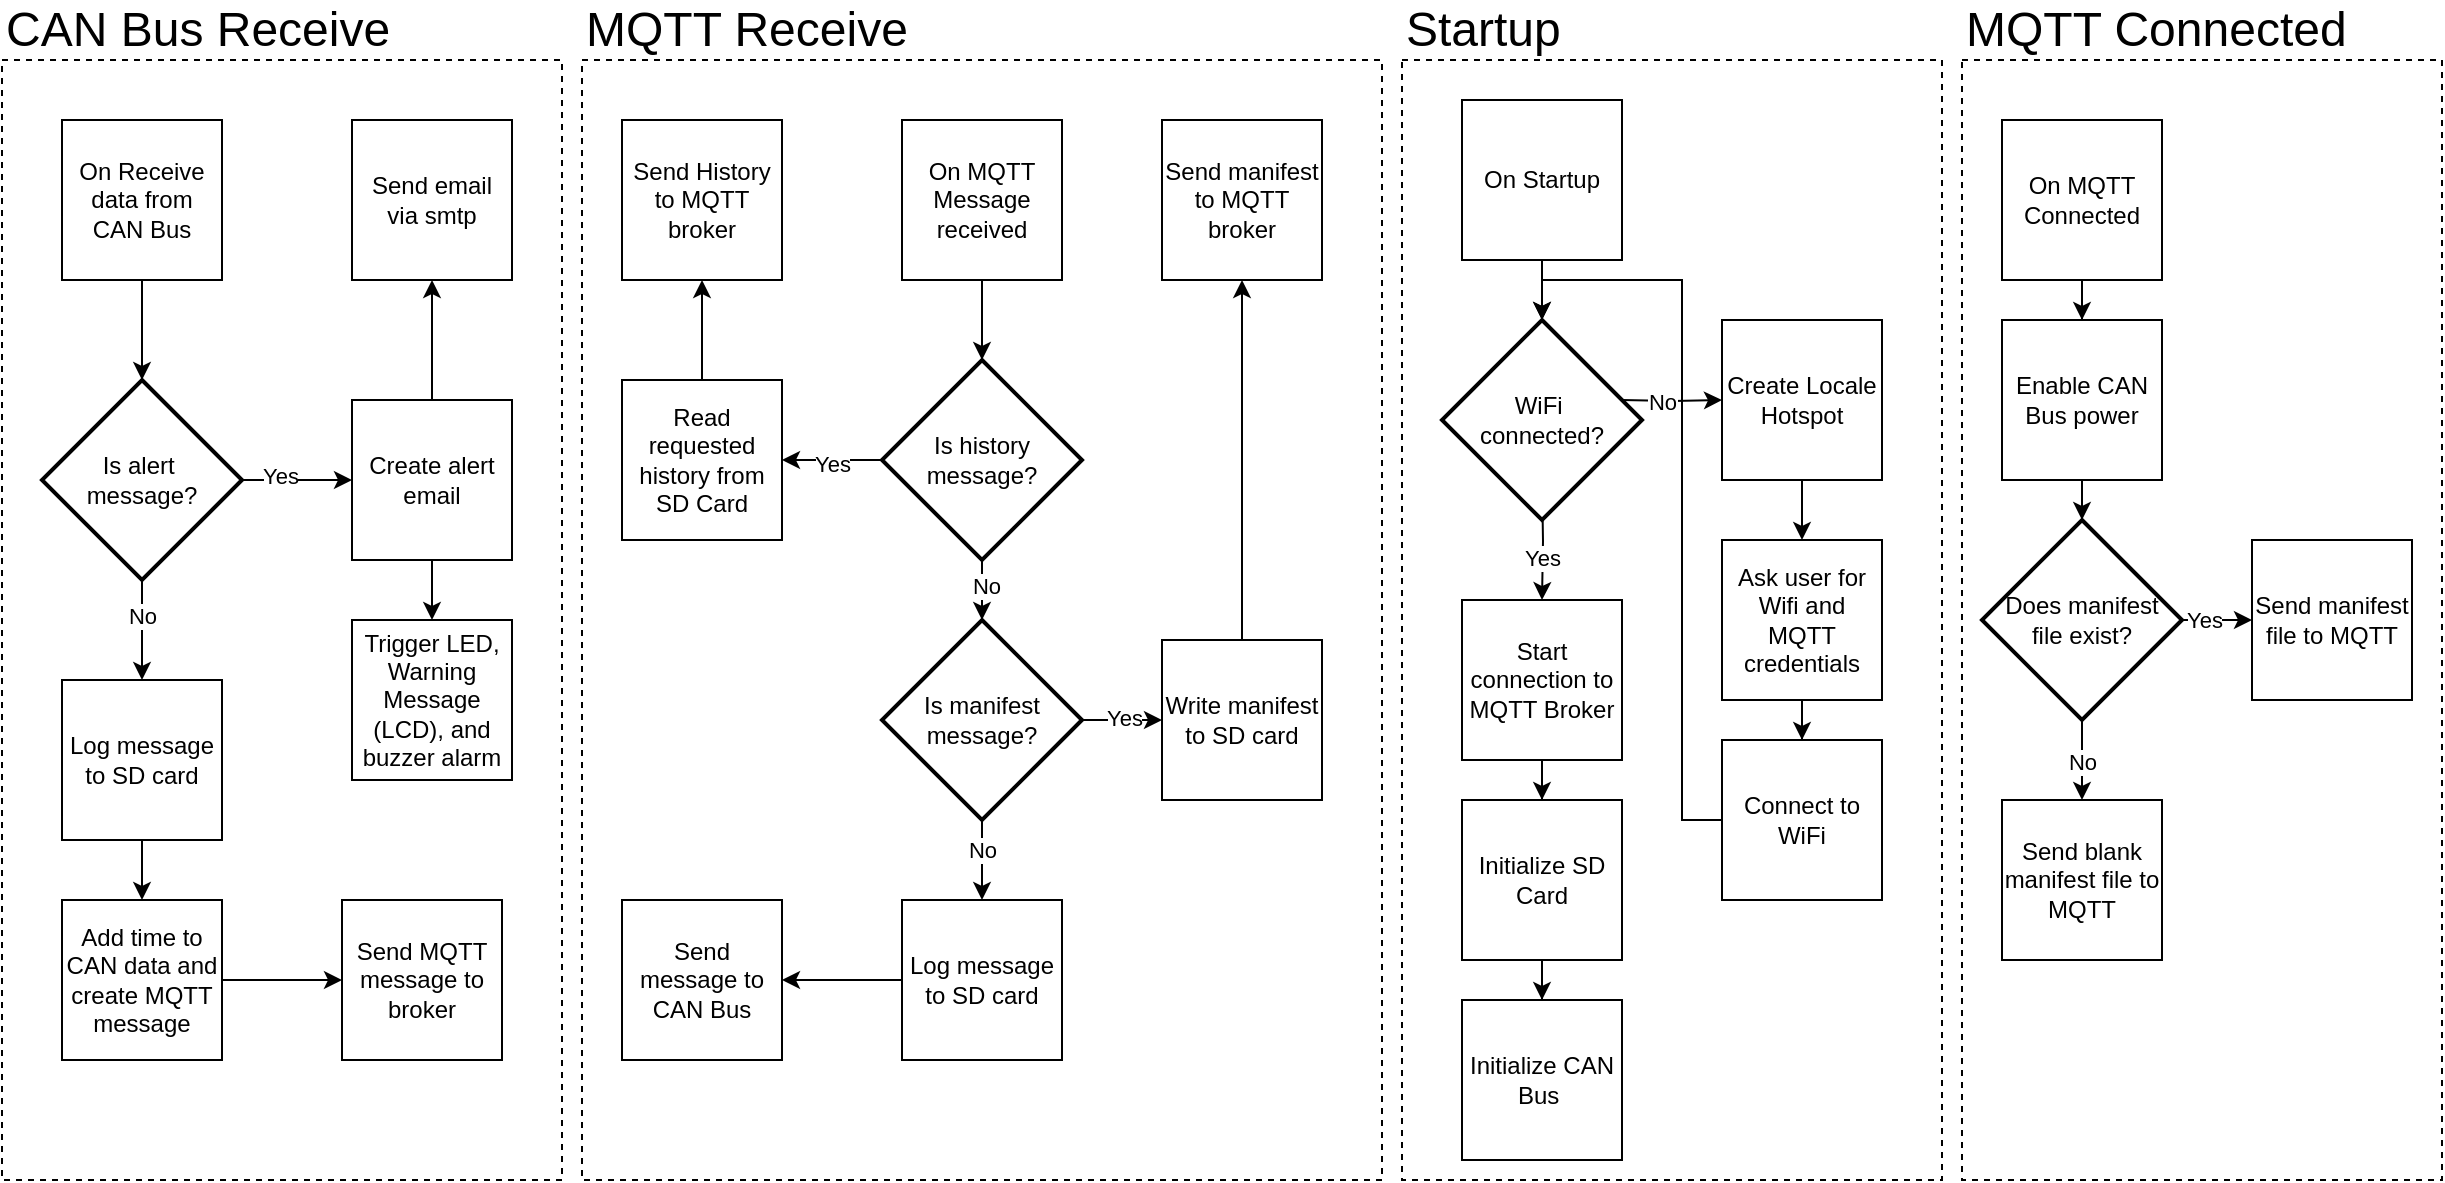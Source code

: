<mxfile version="24.7.17">
  <diagram name="Page-1" id="_69wd4MO4qhwef4OT_Hl">
    <mxGraphModel dx="2074" dy="1106" grid="1" gridSize="10" guides="1" tooltips="1" connect="1" arrows="1" fold="1" page="1" pageScale="1" pageWidth="850" pageHeight="1100" math="0" shadow="0">
      <root>
        <mxCell id="0" />
        <mxCell id="1" parent="0" />
        <mxCell id="N35h9-cBafH8fg99xRr--18" value="" style="rounded=0;whiteSpace=wrap;html=1;fillColor=none;dashed=1;" parent="1" vertex="1">
          <mxGeometry x="770" y="110" width="270" height="560" as="geometry" />
        </mxCell>
        <mxCell id="N35h9-cBafH8fg99xRr--16" value="" style="rounded=0;whiteSpace=wrap;html=1;fillColor=none;dashed=1;" parent="1" vertex="1">
          <mxGeometry x="70" y="110" width="280" height="560" as="geometry" />
        </mxCell>
        <mxCell id="yh2XA47eHOq_oyV-jMpu-8" value="On Receive data from CAN Bus" style="whiteSpace=wrap;html=1;aspect=fixed;" parent="1" vertex="1">
          <mxGeometry x="100" y="140" width="80" height="80" as="geometry" />
        </mxCell>
        <mxCell id="yh2XA47eHOq_oyV-jMpu-14" style="edgeStyle=orthogonalEdgeStyle;rounded=0;orthogonalLoop=1;jettySize=auto;html=1;" parent="1" source="yh2XA47eHOq_oyV-jMpu-11" target="yh2XA47eHOq_oyV-jMpu-13" edge="1">
          <mxGeometry relative="1" as="geometry" />
        </mxCell>
        <mxCell id="yh2XA47eHOq_oyV-jMpu-70" style="edgeStyle=orthogonalEdgeStyle;rounded=0;orthogonalLoop=1;jettySize=auto;html=1;" parent="1" source="yh2XA47eHOq_oyV-jMpu-11" target="yh2XA47eHOq_oyV-jMpu-69" edge="1">
          <mxGeometry relative="1" as="geometry" />
        </mxCell>
        <mxCell id="yh2XA47eHOq_oyV-jMpu-11" value="Create alert email" style="whiteSpace=wrap;html=1;aspect=fixed;" parent="1" vertex="1">
          <mxGeometry x="245" y="280" width="80" height="80" as="geometry" />
        </mxCell>
        <mxCell id="yh2XA47eHOq_oyV-jMpu-13" value="Send email via smtp" style="whiteSpace=wrap;html=1;aspect=fixed;" parent="1" vertex="1">
          <mxGeometry x="245" y="140" width="80" height="80" as="geometry" />
        </mxCell>
        <mxCell id="yh2XA47eHOq_oyV-jMpu-56" style="edgeStyle=orthogonalEdgeStyle;rounded=0;orthogonalLoop=1;jettySize=auto;html=1;" parent="1" source="yh2XA47eHOq_oyV-jMpu-15" target="yh2XA47eHOq_oyV-jMpu-20" edge="1">
          <mxGeometry relative="1" as="geometry" />
        </mxCell>
        <mxCell id="yh2XA47eHOq_oyV-jMpu-15" value="Add time to CAN data and create MQTT message" style="whiteSpace=wrap;html=1;aspect=fixed;" parent="1" vertex="1">
          <mxGeometry x="100" y="530" width="80" height="80" as="geometry" />
        </mxCell>
        <mxCell id="yh2XA47eHOq_oyV-jMpu-20" value="Send MQTT message to broker" style="whiteSpace=wrap;html=1;aspect=fixed;" parent="1" vertex="1">
          <mxGeometry x="240" y="530" width="80" height="80" as="geometry" />
        </mxCell>
        <mxCell id="yh2XA47eHOq_oyV-jMpu-29" style="edgeStyle=orthogonalEdgeStyle;rounded=0;orthogonalLoop=1;jettySize=auto;html=1;" parent="1" source="yh2XA47eHOq_oyV-jMpu-22" target="yh2XA47eHOq_oyV-jMpu-28" edge="1">
          <mxGeometry relative="1" as="geometry" />
        </mxCell>
        <mxCell id="yh2XA47eHOq_oyV-jMpu-22" value="On MQTT Message received" style="whiteSpace=wrap;html=1;aspect=fixed;" parent="1" vertex="1">
          <mxGeometry x="520" y="140" width="80" height="80" as="geometry" />
        </mxCell>
        <mxCell id="yh2XA47eHOq_oyV-jMpu-27" style="edgeStyle=orthogonalEdgeStyle;rounded=0;orthogonalLoop=1;jettySize=auto;html=1;entryX=0;entryY=0.5;entryDx=0;entryDy=0;" parent="1" source="yh2XA47eHOq_oyV-jMpu-24" target="yh2XA47eHOq_oyV-jMpu-11" edge="1">
          <mxGeometry relative="1" as="geometry" />
        </mxCell>
        <mxCell id="yh2XA47eHOq_oyV-jMpu-55" value="Yes" style="edgeLabel;html=1;align=center;verticalAlign=middle;resizable=0;points=[];" parent="yh2XA47eHOq_oyV-jMpu-27" vertex="1" connectable="0">
          <mxGeometry x="-0.306" y="2" relative="1" as="geometry">
            <mxPoint as="offset" />
          </mxGeometry>
        </mxCell>
        <mxCell id="yh2XA47eHOq_oyV-jMpu-52" style="edgeStyle=orthogonalEdgeStyle;rounded=0;orthogonalLoop=1;jettySize=auto;html=1;entryX=0.5;entryY=0;entryDx=0;entryDy=0;" parent="1" source="yh2XA47eHOq_oyV-jMpu-24" target="yh2XA47eHOq_oyV-jMpu-51" edge="1">
          <mxGeometry relative="1" as="geometry" />
        </mxCell>
        <mxCell id="yh2XA47eHOq_oyV-jMpu-54" value="No" style="edgeLabel;html=1;align=center;verticalAlign=middle;resizable=0;points=[];" parent="yh2XA47eHOq_oyV-jMpu-52" vertex="1" connectable="0">
          <mxGeometry x="-0.276" relative="1" as="geometry">
            <mxPoint as="offset" />
          </mxGeometry>
        </mxCell>
        <mxCell id="yh2XA47eHOq_oyV-jMpu-24" value="Is alert&amp;nbsp;&lt;div&gt;message?&lt;/div&gt;" style="strokeWidth=2;html=1;shape=mxgraph.flowchart.decision;whiteSpace=wrap;" parent="1" vertex="1">
          <mxGeometry x="90" y="270" width="100" height="100" as="geometry" />
        </mxCell>
        <mxCell id="yh2XA47eHOq_oyV-jMpu-25" style="edgeStyle=orthogonalEdgeStyle;rounded=0;orthogonalLoop=1;jettySize=auto;html=1;entryX=0.5;entryY=0;entryDx=0;entryDy=0;entryPerimeter=0;" parent="1" source="yh2XA47eHOq_oyV-jMpu-8" target="yh2XA47eHOq_oyV-jMpu-24" edge="1">
          <mxGeometry relative="1" as="geometry" />
        </mxCell>
        <mxCell id="yh2XA47eHOq_oyV-jMpu-31" style="edgeStyle=orthogonalEdgeStyle;rounded=0;orthogonalLoop=1;jettySize=auto;html=1;entryX=1;entryY=0.5;entryDx=0;entryDy=0;" parent="1" source="yh2XA47eHOq_oyV-jMpu-28" target="yh2XA47eHOq_oyV-jMpu-30" edge="1">
          <mxGeometry relative="1" as="geometry" />
        </mxCell>
        <mxCell id="yh2XA47eHOq_oyV-jMpu-41" value="Yes" style="edgeLabel;html=1;align=center;verticalAlign=middle;resizable=0;points=[];" parent="yh2XA47eHOq_oyV-jMpu-31" vertex="1" connectable="0">
          <mxGeometry y="2" relative="1" as="geometry">
            <mxPoint as="offset" />
          </mxGeometry>
        </mxCell>
        <mxCell id="yh2XA47eHOq_oyV-jMpu-28" value="Is history&lt;div&gt;message?&lt;/div&gt;" style="strokeWidth=2;html=1;shape=mxgraph.flowchart.decision;whiteSpace=wrap;" parent="1" vertex="1">
          <mxGeometry x="510" y="260" width="100" height="100" as="geometry" />
        </mxCell>
        <mxCell id="yh2XA47eHOq_oyV-jMpu-33" style="edgeStyle=orthogonalEdgeStyle;rounded=0;orthogonalLoop=1;jettySize=auto;html=1;" parent="1" source="yh2XA47eHOq_oyV-jMpu-30" target="yh2XA47eHOq_oyV-jMpu-32" edge="1">
          <mxGeometry relative="1" as="geometry" />
        </mxCell>
        <mxCell id="yh2XA47eHOq_oyV-jMpu-30" value="Read requested history from SD Card" style="whiteSpace=wrap;html=1;aspect=fixed;" parent="1" vertex="1">
          <mxGeometry x="380" y="270" width="80" height="80" as="geometry" />
        </mxCell>
        <mxCell id="yh2XA47eHOq_oyV-jMpu-32" value="Send History to MQTT broker" style="whiteSpace=wrap;html=1;aspect=fixed;" parent="1" vertex="1">
          <mxGeometry x="380" y="140" width="80" height="80" as="geometry" />
        </mxCell>
        <mxCell id="yh2XA47eHOq_oyV-jMpu-37" style="edgeStyle=orthogonalEdgeStyle;rounded=0;orthogonalLoop=1;jettySize=auto;html=1;entryX=0;entryY=0.5;entryDx=0;entryDy=0;" parent="1" source="yh2XA47eHOq_oyV-jMpu-34" target="yh2XA47eHOq_oyV-jMpu-36" edge="1">
          <mxGeometry relative="1" as="geometry" />
        </mxCell>
        <mxCell id="yh2XA47eHOq_oyV-jMpu-40" value="Yes" style="edgeLabel;html=1;align=center;verticalAlign=middle;resizable=0;points=[];" parent="yh2XA47eHOq_oyV-jMpu-37" vertex="1" connectable="0">
          <mxGeometry x="0.042" y="1" relative="1" as="geometry">
            <mxPoint as="offset" />
          </mxGeometry>
        </mxCell>
        <mxCell id="yh2XA47eHOq_oyV-jMpu-34" value="Is manifest&lt;div&gt;message?&lt;/div&gt;" style="strokeWidth=2;html=1;shape=mxgraph.flowchart.decision;whiteSpace=wrap;" parent="1" vertex="1">
          <mxGeometry x="510" y="390" width="100" height="100" as="geometry" />
        </mxCell>
        <mxCell id="yh2XA47eHOq_oyV-jMpu-35" style="edgeStyle=orthogonalEdgeStyle;rounded=0;orthogonalLoop=1;jettySize=auto;html=1;entryX=0.5;entryY=0;entryDx=0;entryDy=0;entryPerimeter=0;" parent="1" source="yh2XA47eHOq_oyV-jMpu-28" target="yh2XA47eHOq_oyV-jMpu-34" edge="1">
          <mxGeometry relative="1" as="geometry" />
        </mxCell>
        <mxCell id="yh2XA47eHOq_oyV-jMpu-42" value="No" style="edgeLabel;html=1;align=center;verticalAlign=middle;resizable=0;points=[];" parent="yh2XA47eHOq_oyV-jMpu-35" vertex="1" connectable="0">
          <mxGeometry x="0.307" y="2" relative="1" as="geometry">
            <mxPoint as="offset" />
          </mxGeometry>
        </mxCell>
        <mxCell id="yh2XA47eHOq_oyV-jMpu-39" style="edgeStyle=orthogonalEdgeStyle;rounded=0;orthogonalLoop=1;jettySize=auto;html=1;entryX=0.5;entryY=1;entryDx=0;entryDy=0;" parent="1" source="yh2XA47eHOq_oyV-jMpu-36" target="yh2XA47eHOq_oyV-jMpu-38" edge="1">
          <mxGeometry relative="1" as="geometry" />
        </mxCell>
        <mxCell id="yh2XA47eHOq_oyV-jMpu-36" value="Write manifest to SD card" style="whiteSpace=wrap;html=1;aspect=fixed;" parent="1" vertex="1">
          <mxGeometry x="650" y="400" width="80" height="80" as="geometry" />
        </mxCell>
        <mxCell id="yh2XA47eHOq_oyV-jMpu-38" value="Send manifest to MQTT broker" style="whiteSpace=wrap;html=1;aspect=fixed;" parent="1" vertex="1">
          <mxGeometry x="650" y="140" width="80" height="80" as="geometry" />
        </mxCell>
        <mxCell id="yh2XA47eHOq_oyV-jMpu-45" style="edgeStyle=orthogonalEdgeStyle;rounded=0;orthogonalLoop=1;jettySize=auto;html=1;exitX=0.5;exitY=1;exitDx=0;exitDy=0;exitPerimeter=0;" parent="1" source="yh2XA47eHOq_oyV-jMpu-34" edge="1">
          <mxGeometry relative="1" as="geometry">
            <mxPoint x="560" y="530" as="targetPoint" />
          </mxGeometry>
        </mxCell>
        <mxCell id="N35h9-cBafH8fg99xRr--1" value="No" style="edgeLabel;html=1;align=center;verticalAlign=middle;resizable=0;points=[];" parent="yh2XA47eHOq_oyV-jMpu-45" vertex="1" connectable="0">
          <mxGeometry x="-0.265" relative="1" as="geometry">
            <mxPoint as="offset" />
          </mxGeometry>
        </mxCell>
        <mxCell id="yh2XA47eHOq_oyV-jMpu-57" style="edgeStyle=orthogonalEdgeStyle;rounded=0;orthogonalLoop=1;jettySize=auto;html=1;" parent="1" source="yh2XA47eHOq_oyV-jMpu-47" target="yh2XA47eHOq_oyV-jMpu-48" edge="1">
          <mxGeometry relative="1" as="geometry" />
        </mxCell>
        <mxCell id="yh2XA47eHOq_oyV-jMpu-47" value="Log message to SD card" style="whiteSpace=wrap;html=1;aspect=fixed;" parent="1" vertex="1">
          <mxGeometry x="520" y="530" width="80" height="80" as="geometry" />
        </mxCell>
        <mxCell id="yh2XA47eHOq_oyV-jMpu-48" value="Send message to CAN Bus" style="whiteSpace=wrap;html=1;aspect=fixed;" parent="1" vertex="1">
          <mxGeometry x="380" y="530" width="80" height="80" as="geometry" />
        </mxCell>
        <mxCell id="yh2XA47eHOq_oyV-jMpu-53" style="edgeStyle=orthogonalEdgeStyle;rounded=0;orthogonalLoop=1;jettySize=auto;html=1;entryX=0.5;entryY=0;entryDx=0;entryDy=0;" parent="1" source="yh2XA47eHOq_oyV-jMpu-51" target="yh2XA47eHOq_oyV-jMpu-15" edge="1">
          <mxGeometry relative="1" as="geometry" />
        </mxCell>
        <mxCell id="yh2XA47eHOq_oyV-jMpu-51" value="Log message to SD card" style="whiteSpace=wrap;html=1;aspect=fixed;" parent="1" vertex="1">
          <mxGeometry x="100" y="420" width="80" height="80" as="geometry" />
        </mxCell>
        <mxCell id="yh2XA47eHOq_oyV-jMpu-60" style="edgeStyle=orthogonalEdgeStyle;rounded=0;orthogonalLoop=1;jettySize=auto;html=1;entryX=0.5;entryY=0;entryDx=0;entryDy=0;" parent="1" source="yh2XA47eHOq_oyV-jMpu-58" edge="1">
          <mxGeometry relative="1" as="geometry">
            <mxPoint x="840" y="240" as="targetPoint" />
          </mxGeometry>
        </mxCell>
        <mxCell id="yh2XA47eHOq_oyV-jMpu-58" value="On Startup" style="whiteSpace=wrap;html=1;aspect=fixed;" parent="1" vertex="1">
          <mxGeometry x="800" y="130" width="80" height="80" as="geometry" />
        </mxCell>
        <mxCell id="yh2XA47eHOq_oyV-jMpu-66" style="edgeStyle=orthogonalEdgeStyle;rounded=0;orthogonalLoop=1;jettySize=auto;html=1;entryX=0.5;entryY=0;entryDx=0;entryDy=0;" parent="1" target="yh2XA47eHOq_oyV-jMpu-65" edge="1">
          <mxGeometry relative="1" as="geometry">
            <mxPoint x="840.029" y="320" as="sourcePoint" />
          </mxGeometry>
        </mxCell>
        <mxCell id="C_SSUqJPlWAlHzkZijot-14" value="Yes" style="edgeLabel;html=1;align=center;verticalAlign=middle;resizable=0;points=[];" parent="yh2XA47eHOq_oyV-jMpu-66" vertex="1" connectable="0">
          <mxGeometry x="0.687" relative="1" as="geometry">
            <mxPoint y="-12" as="offset" />
          </mxGeometry>
        </mxCell>
        <mxCell id="C_SSUqJPlWAlHzkZijot-24" style="edgeStyle=orthogonalEdgeStyle;rounded=0;orthogonalLoop=1;jettySize=auto;html=1;exitX=1;exitY=0.5;exitDx=0;exitDy=0;entryX=0;entryY=0.5;entryDx=0;entryDy=0;" parent="1" target="C_SSUqJPlWAlHzkZijot-18" edge="1">
          <mxGeometry relative="1" as="geometry">
            <mxPoint x="880" y="280" as="sourcePoint" />
          </mxGeometry>
        </mxCell>
        <mxCell id="C_SSUqJPlWAlHzkZijot-25" value="No" style="edgeLabel;html=1;align=center;verticalAlign=middle;resizable=0;points=[];" parent="C_SSUqJPlWAlHzkZijot-24" vertex="1" connectable="0">
          <mxGeometry x="-0.053" y="1" relative="1" as="geometry">
            <mxPoint x="-4" y="1" as="offset" />
          </mxGeometry>
        </mxCell>
        <mxCell id="yh2XA47eHOq_oyV-jMpu-68" style="edgeStyle=orthogonalEdgeStyle;rounded=0;orthogonalLoop=1;jettySize=auto;html=1;entryX=0.5;entryY=0;entryDx=0;entryDy=0;" parent="1" source="yh2XA47eHOq_oyV-jMpu-61" target="yh2XA47eHOq_oyV-jMpu-64" edge="1">
          <mxGeometry relative="1" as="geometry" />
        </mxCell>
        <mxCell id="yh2XA47eHOq_oyV-jMpu-61" value="Initialize SD Card" style="whiteSpace=wrap;html=1;aspect=fixed;" parent="1" vertex="1">
          <mxGeometry x="800" y="480" width="80" height="80" as="geometry" />
        </mxCell>
        <mxCell id="yh2XA47eHOq_oyV-jMpu-64" value="Initialize CAN Bus&amp;nbsp;" style="whiteSpace=wrap;html=1;aspect=fixed;" parent="1" vertex="1">
          <mxGeometry x="800" y="580" width="80" height="80" as="geometry" />
        </mxCell>
        <mxCell id="yh2XA47eHOq_oyV-jMpu-67" style="edgeStyle=orthogonalEdgeStyle;rounded=0;orthogonalLoop=1;jettySize=auto;html=1;" parent="1" source="yh2XA47eHOq_oyV-jMpu-65" target="yh2XA47eHOq_oyV-jMpu-61" edge="1">
          <mxGeometry relative="1" as="geometry" />
        </mxCell>
        <mxCell id="yh2XA47eHOq_oyV-jMpu-65" value="Start connection to MQTT Broker" style="whiteSpace=wrap;html=1;aspect=fixed;" parent="1" vertex="1">
          <mxGeometry x="800" y="380" width="80" height="80" as="geometry" />
        </mxCell>
        <mxCell id="yh2XA47eHOq_oyV-jMpu-69" value="Trigger LED, Warning Message (LCD), and buzzer alarm" style="whiteSpace=wrap;html=1;aspect=fixed;" parent="1" vertex="1">
          <mxGeometry x="245" y="390" width="80" height="80" as="geometry" />
        </mxCell>
        <mxCell id="N35h9-cBafH8fg99xRr--5" style="edgeStyle=orthogonalEdgeStyle;rounded=0;orthogonalLoop=1;jettySize=auto;html=1;" parent="1" source="N35h9-cBafH8fg99xRr--2" target="N35h9-cBafH8fg99xRr--3" edge="1">
          <mxGeometry relative="1" as="geometry" />
        </mxCell>
        <mxCell id="N35h9-cBafH8fg99xRr--2" value="On MQTT Connected" style="whiteSpace=wrap;html=1;aspect=fixed;" parent="1" vertex="1">
          <mxGeometry x="1070" y="140" width="80" height="80" as="geometry" />
        </mxCell>
        <mxCell id="N35h9-cBafH8fg99xRr--6" style="edgeStyle=orthogonalEdgeStyle;rounded=0;orthogonalLoop=1;jettySize=auto;html=1;" parent="1" source="N35h9-cBafH8fg99xRr--3" edge="1">
          <mxGeometry relative="1" as="geometry">
            <mxPoint x="1110" y="340" as="targetPoint" />
          </mxGeometry>
        </mxCell>
        <mxCell id="N35h9-cBafH8fg99xRr--3" value="Enable CAN Bus power" style="whiteSpace=wrap;html=1;aspect=fixed;" parent="1" vertex="1">
          <mxGeometry x="1070" y="240" width="80" height="80" as="geometry" />
        </mxCell>
        <mxCell id="N35h9-cBafH8fg99xRr--10" style="edgeStyle=orthogonalEdgeStyle;rounded=0;orthogonalLoop=1;jettySize=auto;html=1;entryX=0;entryY=0.5;entryDx=0;entryDy=0;" parent="1" source="N35h9-cBafH8fg99xRr--7" target="N35h9-cBafH8fg99xRr--9" edge="1">
          <mxGeometry relative="1" as="geometry" />
        </mxCell>
        <mxCell id="N35h9-cBafH8fg99xRr--12" value="Yes" style="edgeLabel;html=1;align=center;verticalAlign=middle;resizable=0;points=[];" parent="N35h9-cBafH8fg99xRr--10" vertex="1" connectable="0">
          <mxGeometry x="-0.524" relative="1" as="geometry">
            <mxPoint as="offset" />
          </mxGeometry>
        </mxCell>
        <mxCell id="N35h9-cBafH8fg99xRr--11" style="edgeStyle=orthogonalEdgeStyle;rounded=0;orthogonalLoop=1;jettySize=auto;html=1;" parent="1" source="N35h9-cBafH8fg99xRr--7" target="N35h9-cBafH8fg99xRr--8" edge="1">
          <mxGeometry relative="1" as="geometry" />
        </mxCell>
        <mxCell id="N35h9-cBafH8fg99xRr--13" value="No" style="edgeLabel;html=1;align=center;verticalAlign=middle;resizable=0;points=[];" parent="N35h9-cBafH8fg99xRr--11" vertex="1" connectable="0">
          <mxGeometry x="0.269" y="-3" relative="1" as="geometry">
            <mxPoint x="3" y="-5" as="offset" />
          </mxGeometry>
        </mxCell>
        <mxCell id="N35h9-cBafH8fg99xRr--7" value="Does manifest&lt;div&gt;file exist?&lt;/div&gt;" style="strokeWidth=2;html=1;shape=mxgraph.flowchart.decision;whiteSpace=wrap;" parent="1" vertex="1">
          <mxGeometry x="1060" y="340" width="100" height="100" as="geometry" />
        </mxCell>
        <mxCell id="N35h9-cBafH8fg99xRr--8" value="Send blank manifest file to MQTT" style="whiteSpace=wrap;html=1;aspect=fixed;" parent="1" vertex="1">
          <mxGeometry x="1070" y="480" width="80" height="80" as="geometry" />
        </mxCell>
        <mxCell id="N35h9-cBafH8fg99xRr--9" value="Send manifest file to MQTT" style="whiteSpace=wrap;html=1;aspect=fixed;" parent="1" vertex="1">
          <mxGeometry x="1195" y="350" width="80" height="80" as="geometry" />
        </mxCell>
        <mxCell id="N35h9-cBafH8fg99xRr--17" value="" style="rounded=0;whiteSpace=wrap;html=1;fillColor=none;dashed=1;" parent="1" vertex="1">
          <mxGeometry x="360" y="110" width="400" height="560" as="geometry" />
        </mxCell>
        <mxCell id="N35h9-cBafH8fg99xRr--19" value="" style="rounded=0;whiteSpace=wrap;html=1;fillColor=none;dashed=1;" parent="1" vertex="1">
          <mxGeometry x="1050" y="110" width="240" height="560" as="geometry" />
        </mxCell>
        <mxCell id="N35h9-cBafH8fg99xRr--20" value="CAN Bus Receive" style="text;html=1;align=left;verticalAlign=middle;whiteSpace=wrap;rounded=0;fontSize=24;" parent="1" vertex="1">
          <mxGeometry x="70" y="80" width="280" height="30" as="geometry" />
        </mxCell>
        <mxCell id="N35h9-cBafH8fg99xRr--21" value="MQTT Receive" style="text;html=1;align=left;verticalAlign=middle;whiteSpace=wrap;rounded=0;fontSize=24;" parent="1" vertex="1">
          <mxGeometry x="360" y="80" width="280" height="30" as="geometry" />
        </mxCell>
        <mxCell id="N35h9-cBafH8fg99xRr--22" value="Startup" style="text;html=1;align=left;verticalAlign=middle;whiteSpace=wrap;rounded=0;fontSize=24;" parent="1" vertex="1">
          <mxGeometry x="770" y="80" width="150" height="30" as="geometry" />
        </mxCell>
        <mxCell id="N35h9-cBafH8fg99xRr--23" value="MQTT Connected" style="text;html=1;align=left;verticalAlign=middle;whiteSpace=wrap;rounded=0;fontSize=24;" parent="1" vertex="1">
          <mxGeometry x="1050" y="80" width="230" height="30" as="geometry" />
        </mxCell>
        <mxCell id="C_SSUqJPlWAlHzkZijot-16" style="edgeStyle=orthogonalEdgeStyle;rounded=0;orthogonalLoop=1;jettySize=auto;html=1;entryX=0.5;entryY=0;entryDx=0;entryDy=0;" parent="1" source="C_SSUqJPlWAlHzkZijot-18" target="C_SSUqJPlWAlHzkZijot-23" edge="1">
          <mxGeometry relative="1" as="geometry" />
        </mxCell>
        <mxCell id="C_SSUqJPlWAlHzkZijot-18" value="Create Locale Hotspot" style="whiteSpace=wrap;html=1;aspect=fixed;" parent="1" vertex="1">
          <mxGeometry x="930" y="240" width="80" height="80" as="geometry" />
        </mxCell>
        <mxCell id="C_SSUqJPlWAlHzkZijot-20" value="Connect to&lt;div&gt;WiFi&lt;/div&gt;" style="whiteSpace=wrap;html=1;aspect=fixed;" parent="1" vertex="1">
          <mxGeometry x="930" y="450" width="80" height="80" as="geometry" />
        </mxCell>
        <mxCell id="C_SSUqJPlWAlHzkZijot-22" style="edgeStyle=orthogonalEdgeStyle;rounded=0;orthogonalLoop=1;jettySize=auto;html=1;" parent="1" source="C_SSUqJPlWAlHzkZijot-23" target="C_SSUqJPlWAlHzkZijot-20" edge="1">
          <mxGeometry relative="1" as="geometry" />
        </mxCell>
        <mxCell id="C_SSUqJPlWAlHzkZijot-23" value="Ask user for Wifi and MQTT credentials" style="whiteSpace=wrap;html=1;aspect=fixed;" parent="1" vertex="1">
          <mxGeometry x="930" y="350" width="80" height="80" as="geometry" />
        </mxCell>
        <mxCell id="AVFT6dOn3AA4xX--hvBa-1" value="WiFi&amp;nbsp;&lt;div&gt;connected?&lt;/div&gt;" style="strokeWidth=2;html=1;shape=mxgraph.flowchart.decision;whiteSpace=wrap;" vertex="1" parent="1">
          <mxGeometry x="790" y="240" width="100" height="100" as="geometry" />
        </mxCell>
        <mxCell id="AVFT6dOn3AA4xX--hvBa-4" style="edgeStyle=orthogonalEdgeStyle;rounded=0;orthogonalLoop=1;jettySize=auto;html=1;entryX=0.5;entryY=0;entryDx=0;entryDy=0;entryPerimeter=0;" edge="1" parent="1" source="C_SSUqJPlWAlHzkZijot-20" target="AVFT6dOn3AA4xX--hvBa-1">
          <mxGeometry relative="1" as="geometry" />
        </mxCell>
      </root>
    </mxGraphModel>
  </diagram>
</mxfile>
